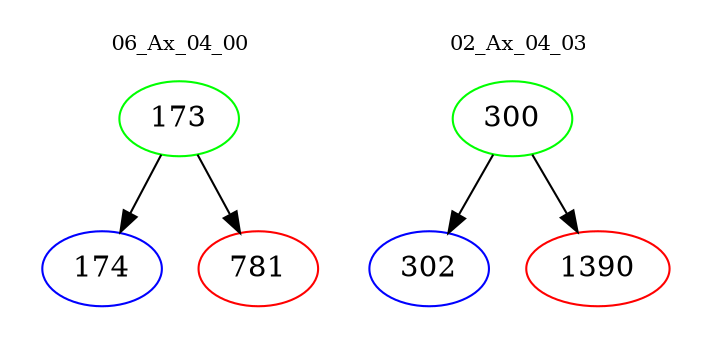digraph{
subgraph cluster_0 {
color = white
label = "06_Ax_04_00";
fontsize=10;
T0_173 [label="173", color="green"]
T0_173 -> T0_174 [color="black"]
T0_174 [label="174", color="blue"]
T0_173 -> T0_781 [color="black"]
T0_781 [label="781", color="red"]
}
subgraph cluster_1 {
color = white
label = "02_Ax_04_03";
fontsize=10;
T1_300 [label="300", color="green"]
T1_300 -> T1_302 [color="black"]
T1_302 [label="302", color="blue"]
T1_300 -> T1_1390 [color="black"]
T1_1390 [label="1390", color="red"]
}
}
